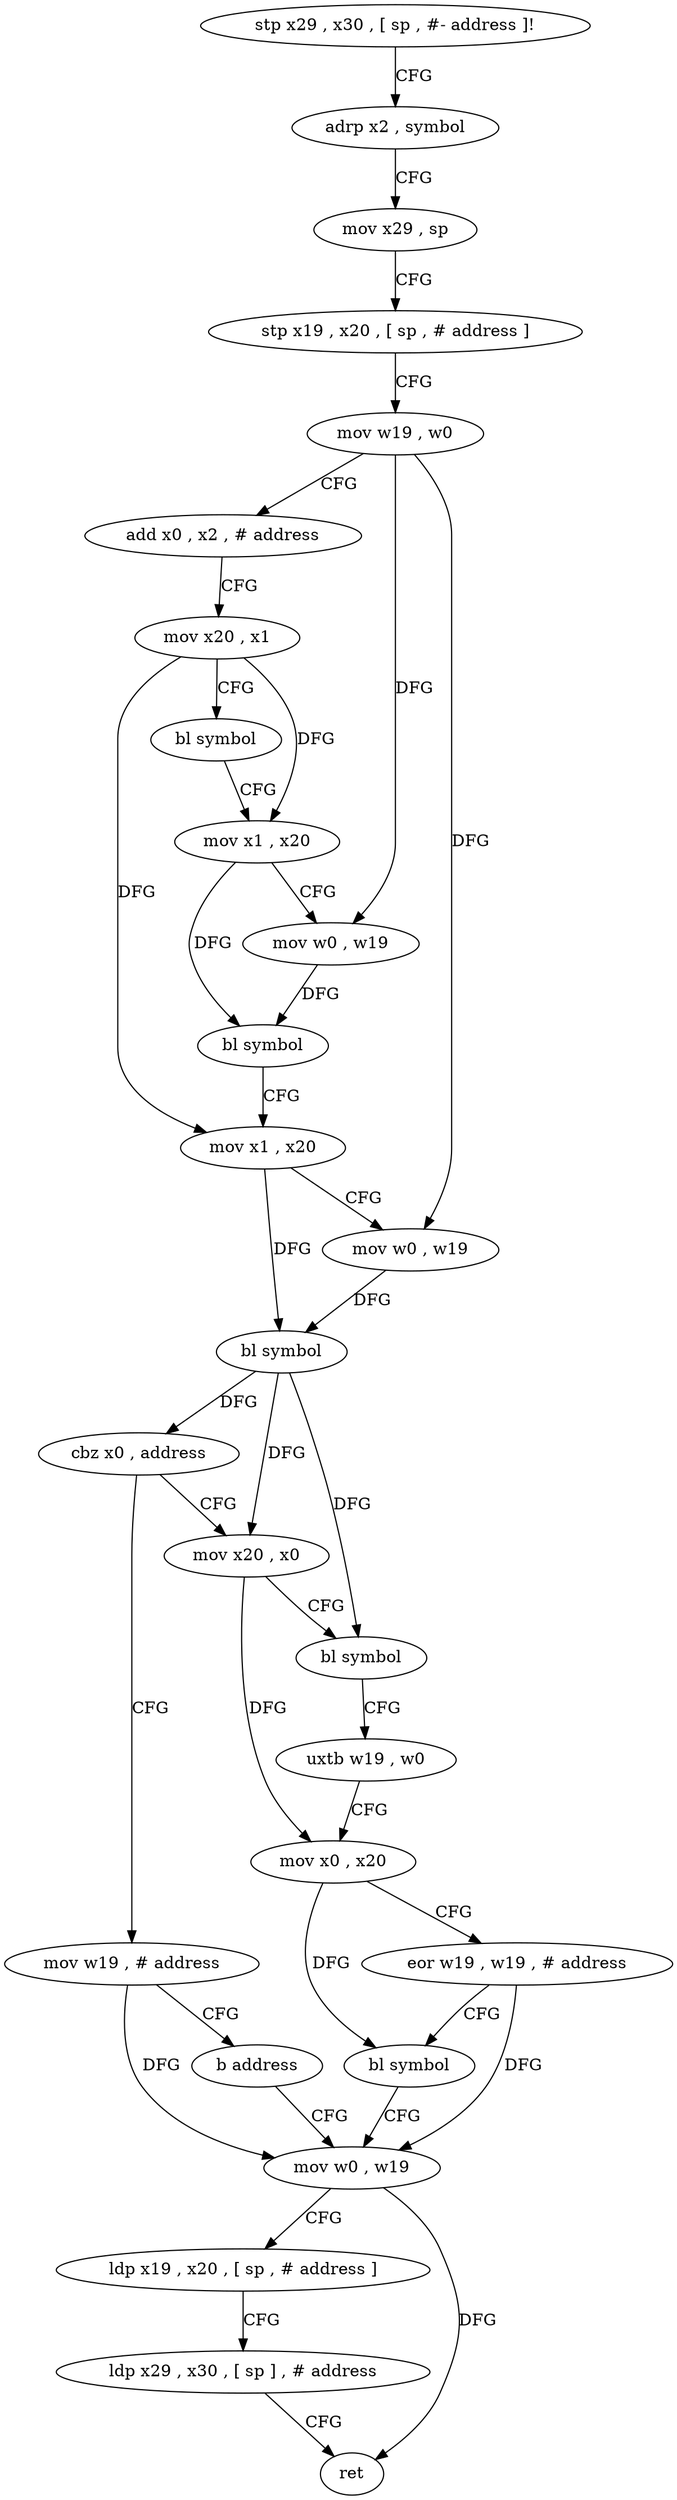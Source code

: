 digraph "func" {
"4213696" [label = "stp x29 , x30 , [ sp , #- address ]!" ]
"4213700" [label = "adrp x2 , symbol" ]
"4213704" [label = "mov x29 , sp" ]
"4213708" [label = "stp x19 , x20 , [ sp , # address ]" ]
"4213712" [label = "mov w19 , w0" ]
"4213716" [label = "add x0 , x2 , # address" ]
"4213720" [label = "mov x20 , x1" ]
"4213724" [label = "bl symbol" ]
"4213728" [label = "mov x1 , x20" ]
"4213732" [label = "mov w0 , w19" ]
"4213736" [label = "bl symbol" ]
"4213740" [label = "mov x1 , x20" ]
"4213744" [label = "mov w0 , w19" ]
"4213748" [label = "bl symbol" ]
"4213752" [label = "cbz x0 , address" ]
"4213796" [label = "mov w19 , # address" ]
"4213756" [label = "mov x20 , x0" ]
"4213800" [label = "b address" ]
"4213780" [label = "mov w0 , w19" ]
"4213760" [label = "bl symbol" ]
"4213764" [label = "uxtb w19 , w0" ]
"4213768" [label = "mov x0 , x20" ]
"4213772" [label = "eor w19 , w19 , # address" ]
"4213776" [label = "bl symbol" ]
"4213784" [label = "ldp x19 , x20 , [ sp , # address ]" ]
"4213788" [label = "ldp x29 , x30 , [ sp ] , # address" ]
"4213792" [label = "ret" ]
"4213696" -> "4213700" [ label = "CFG" ]
"4213700" -> "4213704" [ label = "CFG" ]
"4213704" -> "4213708" [ label = "CFG" ]
"4213708" -> "4213712" [ label = "CFG" ]
"4213712" -> "4213716" [ label = "CFG" ]
"4213712" -> "4213732" [ label = "DFG" ]
"4213712" -> "4213744" [ label = "DFG" ]
"4213716" -> "4213720" [ label = "CFG" ]
"4213720" -> "4213724" [ label = "CFG" ]
"4213720" -> "4213728" [ label = "DFG" ]
"4213720" -> "4213740" [ label = "DFG" ]
"4213724" -> "4213728" [ label = "CFG" ]
"4213728" -> "4213732" [ label = "CFG" ]
"4213728" -> "4213736" [ label = "DFG" ]
"4213732" -> "4213736" [ label = "DFG" ]
"4213736" -> "4213740" [ label = "CFG" ]
"4213740" -> "4213744" [ label = "CFG" ]
"4213740" -> "4213748" [ label = "DFG" ]
"4213744" -> "4213748" [ label = "DFG" ]
"4213748" -> "4213752" [ label = "DFG" ]
"4213748" -> "4213756" [ label = "DFG" ]
"4213748" -> "4213760" [ label = "DFG" ]
"4213752" -> "4213796" [ label = "CFG" ]
"4213752" -> "4213756" [ label = "CFG" ]
"4213796" -> "4213800" [ label = "CFG" ]
"4213796" -> "4213780" [ label = "DFG" ]
"4213756" -> "4213760" [ label = "CFG" ]
"4213756" -> "4213768" [ label = "DFG" ]
"4213800" -> "4213780" [ label = "CFG" ]
"4213780" -> "4213784" [ label = "CFG" ]
"4213780" -> "4213792" [ label = "DFG" ]
"4213760" -> "4213764" [ label = "CFG" ]
"4213764" -> "4213768" [ label = "CFG" ]
"4213768" -> "4213772" [ label = "CFG" ]
"4213768" -> "4213776" [ label = "DFG" ]
"4213772" -> "4213776" [ label = "CFG" ]
"4213772" -> "4213780" [ label = "DFG" ]
"4213776" -> "4213780" [ label = "CFG" ]
"4213784" -> "4213788" [ label = "CFG" ]
"4213788" -> "4213792" [ label = "CFG" ]
}
